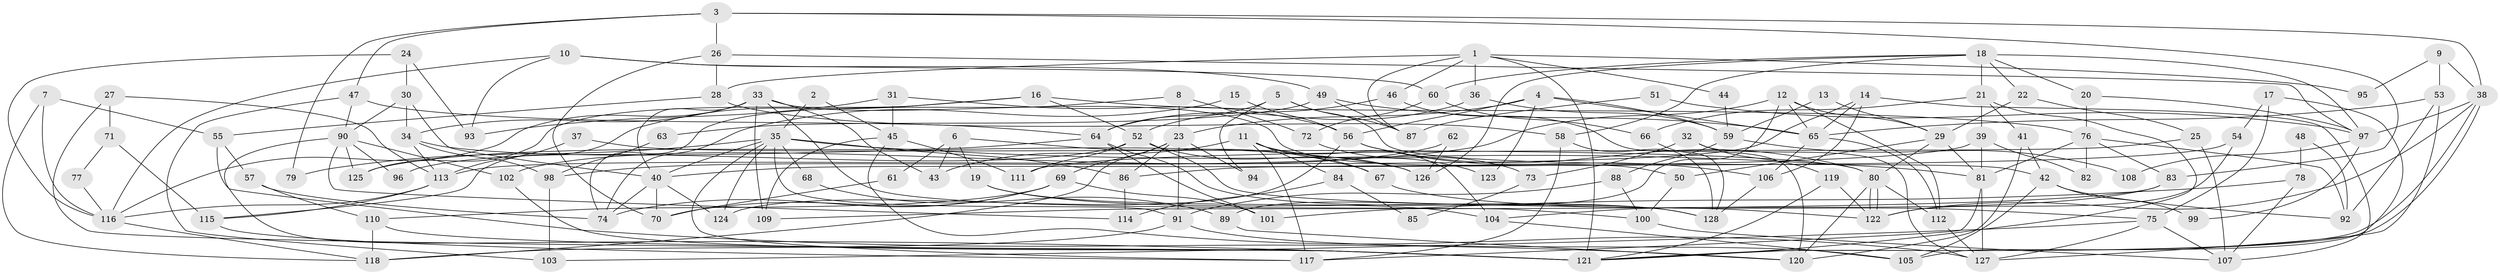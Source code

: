 // coarse degree distribution, {2: 0.12222222222222222, 7: 0.12222222222222222, 9: 0.022222222222222223, 6: 0.15555555555555556, 4: 0.2222222222222222, 3: 0.2111111111111111, 5: 0.1111111111111111, 8: 0.03333333333333333}
// Generated by graph-tools (version 1.1) at 2025/36/03/04/25 23:36:59]
// undirected, 128 vertices, 256 edges
graph export_dot {
  node [color=gray90,style=filled];
  1;
  2;
  3;
  4;
  5;
  6;
  7;
  8;
  9;
  10;
  11;
  12;
  13;
  14;
  15;
  16;
  17;
  18;
  19;
  20;
  21;
  22;
  23;
  24;
  25;
  26;
  27;
  28;
  29;
  30;
  31;
  32;
  33;
  34;
  35;
  36;
  37;
  38;
  39;
  40;
  41;
  42;
  43;
  44;
  45;
  46;
  47;
  48;
  49;
  50;
  51;
  52;
  53;
  54;
  55;
  56;
  57;
  58;
  59;
  60;
  61;
  62;
  63;
  64;
  65;
  66;
  67;
  68;
  69;
  70;
  71;
  72;
  73;
  74;
  75;
  76;
  77;
  78;
  79;
  80;
  81;
  82;
  83;
  84;
  85;
  86;
  87;
  88;
  89;
  90;
  91;
  92;
  93;
  94;
  95;
  96;
  97;
  98;
  99;
  100;
  101;
  102;
  103;
  104;
  105;
  106;
  107;
  108;
  109;
  110;
  111;
  112;
  113;
  114;
  115;
  116;
  117;
  118;
  119;
  120;
  121;
  122;
  123;
  124;
  125;
  126;
  127;
  128;
  1 -- 36;
  1 -- 121;
  1 -- 28;
  1 -- 44;
  1 -- 46;
  1 -- 87;
  1 -- 95;
  2 -- 35;
  2 -- 45;
  3 -- 38;
  3 -- 83;
  3 -- 26;
  3 -- 47;
  3 -- 79;
  4 -- 56;
  4 -- 65;
  4 -- 23;
  4 -- 59;
  4 -- 123;
  5 -- 64;
  5 -- 42;
  5 -- 87;
  5 -- 94;
  6 -- 43;
  6 -- 67;
  6 -- 19;
  6 -- 61;
  7 -- 118;
  7 -- 116;
  7 -- 55;
  8 -- 74;
  8 -- 23;
  8 -- 72;
  9 -- 53;
  9 -- 38;
  9 -- 95;
  10 -- 116;
  10 -- 60;
  10 -- 49;
  10 -- 93;
  11 -- 104;
  11 -- 117;
  11 -- 43;
  11 -- 67;
  11 -- 84;
  11 -- 123;
  12 -- 65;
  12 -- 29;
  12 -- 89;
  12 -- 98;
  12 -- 112;
  13 -- 59;
  13 -- 29;
  14 -- 65;
  14 -- 106;
  14 -- 107;
  14 -- 113;
  15 -- 74;
  15 -- 56;
  16 -- 125;
  16 -- 52;
  16 -- 76;
  16 -- 115;
  17 -- 54;
  17 -- 105;
  17 -- 75;
  18 -- 97;
  18 -- 58;
  18 -- 20;
  18 -- 21;
  18 -- 22;
  18 -- 60;
  18 -- 126;
  19 -- 128;
  19 -- 104;
  20 -- 76;
  20 -- 97;
  21 -- 121;
  21 -- 39;
  21 -- 41;
  21 -- 66;
  22 -- 25;
  22 -- 29;
  23 -- 69;
  23 -- 86;
  23 -- 91;
  23 -- 94;
  23 -- 118;
  24 -- 93;
  24 -- 30;
  24 -- 116;
  25 -- 107;
  25 -- 111;
  26 -- 97;
  26 -- 28;
  26 -- 70;
  27 -- 113;
  27 -- 121;
  27 -- 71;
  28 -- 55;
  28 -- 58;
  29 -- 81;
  29 -- 50;
  29 -- 80;
  30 -- 40;
  30 -- 34;
  30 -- 90;
  31 -- 56;
  31 -- 45;
  31 -- 93;
  32 -- 127;
  32 -- 119;
  32 -- 73;
  33 -- 50;
  33 -- 116;
  33 -- 34;
  33 -- 40;
  33 -- 43;
  33 -- 100;
  33 -- 109;
  34 -- 113;
  34 -- 98;
  34 -- 126;
  35 -- 117;
  35 -- 81;
  35 -- 40;
  35 -- 68;
  35 -- 79;
  35 -- 86;
  35 -- 91;
  35 -- 124;
  36 -- 64;
  36 -- 59;
  37 -- 80;
  37 -- 113;
  38 -- 121;
  38 -- 121;
  38 -- 122;
  38 -- 97;
  39 -- 40;
  39 -- 81;
  39 -- 82;
  40 -- 70;
  40 -- 74;
  40 -- 124;
  41 -- 120;
  41 -- 42;
  42 -- 92;
  42 -- 99;
  42 -- 105;
  44 -- 59;
  45 -- 127;
  45 -- 109;
  45 -- 111;
  46 -- 120;
  46 -- 52;
  47 -- 90;
  47 -- 64;
  47 -- 103;
  48 -- 92;
  48 -- 78;
  49 -- 87;
  49 -- 63;
  49 -- 65;
  50 -- 100;
  51 -- 97;
  51 -- 87;
  52 -- 126;
  52 -- 96;
  52 -- 111;
  52 -- 122;
  53 -- 65;
  53 -- 127;
  53 -- 92;
  54 -- 86;
  54 -- 122;
  55 -- 57;
  55 -- 120;
  56 -- 80;
  56 -- 124;
  56 -- 106;
  57 -- 110;
  57 -- 74;
  58 -- 117;
  58 -- 128;
  59 -- 88;
  59 -- 108;
  60 -- 66;
  60 -- 72;
  61 -- 70;
  62 -- 126;
  62 -- 102;
  63 -- 98;
  64 -- 128;
  64 -- 101;
  64 -- 125;
  65 -- 112;
  65 -- 106;
  66 -- 128;
  67 -- 75;
  68 -- 89;
  69 -- 74;
  69 -- 70;
  69 -- 101;
  69 -- 110;
  71 -- 115;
  71 -- 77;
  72 -- 73;
  73 -- 85;
  75 -- 103;
  75 -- 107;
  75 -- 127;
  76 -- 81;
  76 -- 82;
  76 -- 83;
  76 -- 92;
  77 -- 116;
  78 -- 107;
  78 -- 101;
  80 -- 122;
  80 -- 122;
  80 -- 112;
  80 -- 120;
  81 -- 127;
  81 -- 117;
  83 -- 104;
  83 -- 109;
  84 -- 114;
  84 -- 85;
  86 -- 114;
  88 -- 91;
  88 -- 100;
  89 -- 120;
  90 -- 121;
  90 -- 96;
  90 -- 102;
  90 -- 114;
  90 -- 125;
  91 -- 105;
  91 -- 118;
  97 -- 99;
  97 -- 108;
  98 -- 103;
  100 -- 107;
  102 -- 121;
  104 -- 105;
  106 -- 128;
  110 -- 118;
  110 -- 121;
  112 -- 127;
  113 -- 116;
  113 -- 115;
  115 -- 117;
  116 -- 118;
  119 -- 121;
  119 -- 122;
}
